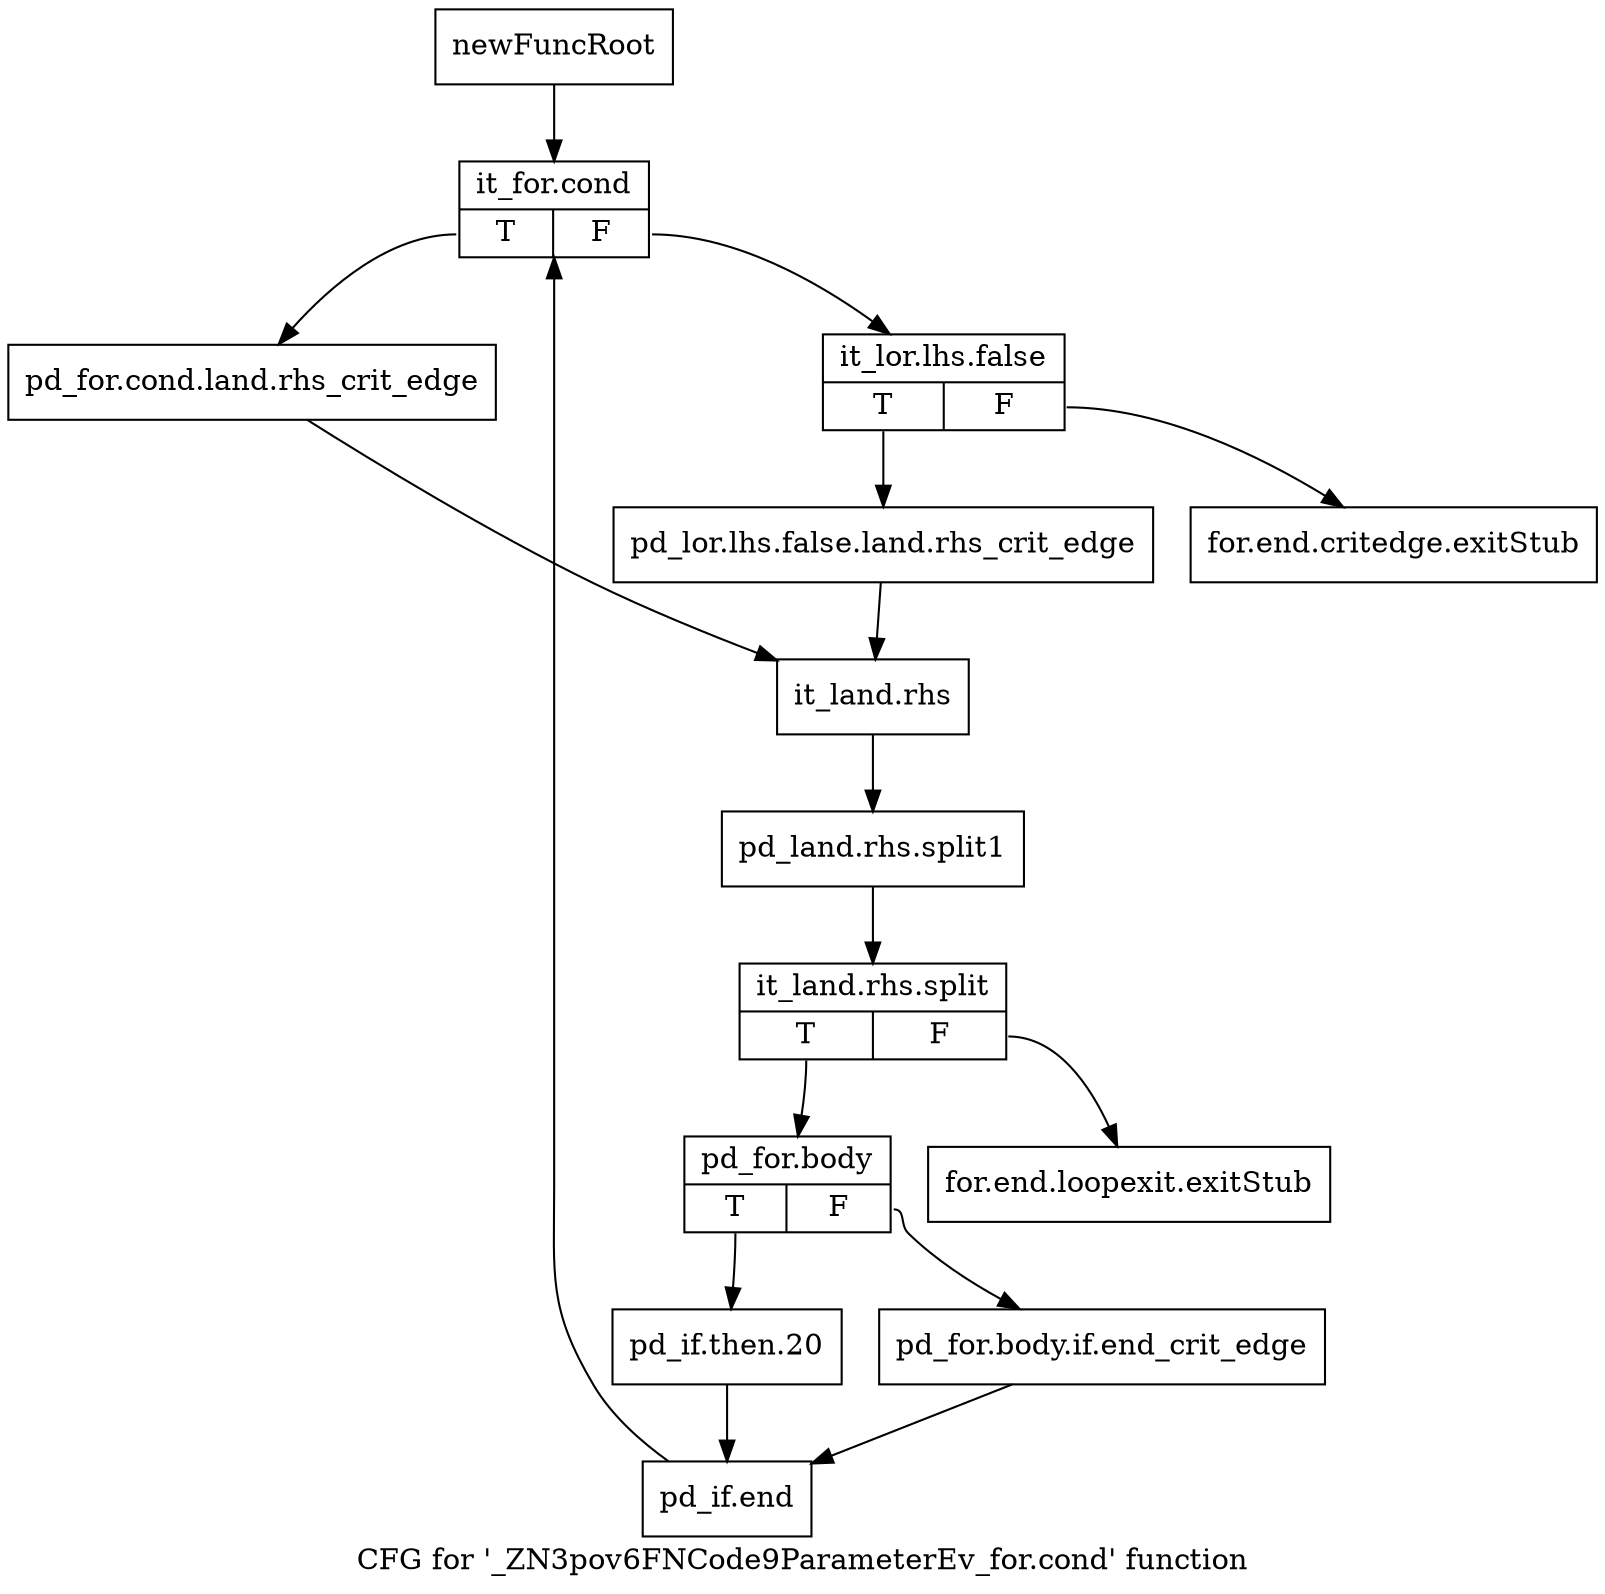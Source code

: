 digraph "CFG for '_ZN3pov6FNCode9ParameterEv_for.cond' function" {
	label="CFG for '_ZN3pov6FNCode9ParameterEv_for.cond' function";

	Node0x2416410 [shape=record,label="{newFuncRoot}"];
	Node0x2416410 -> Node0x2416500;
	Node0x2416460 [shape=record,label="{for.end.critedge.exitStub}"];
	Node0x24164b0 [shape=record,label="{for.end.loopexit.exitStub}"];
	Node0x2416500 [shape=record,label="{it_for.cond|{<s0>T|<s1>F}}"];
	Node0x2416500:s0 -> Node0x24165f0;
	Node0x2416500:s1 -> Node0x2416550;
	Node0x2416550 [shape=record,label="{it_lor.lhs.false|{<s0>T|<s1>F}}"];
	Node0x2416550:s0 -> Node0x24165a0;
	Node0x2416550:s1 -> Node0x2416460;
	Node0x24165a0 [shape=record,label="{pd_lor.lhs.false.land.rhs_crit_edge}"];
	Node0x24165a0 -> Node0x2416640;
	Node0x24165f0 [shape=record,label="{pd_for.cond.land.rhs_crit_edge}"];
	Node0x24165f0 -> Node0x2416640;
	Node0x2416640 [shape=record,label="{it_land.rhs}"];
	Node0x2416640 -> Node0x376d7b0;
	Node0x376d7b0 [shape=record,label="{pd_land.rhs.split1}"];
	Node0x376d7b0 -> Node0x36aca90;
	Node0x36aca90 [shape=record,label="{it_land.rhs.split|{<s0>T|<s1>F}}"];
	Node0x36aca90:s0 -> Node0x2416690;
	Node0x36aca90:s1 -> Node0x24164b0;
	Node0x2416690 [shape=record,label="{pd_for.body|{<s0>T|<s1>F}}"];
	Node0x2416690:s0 -> Node0x2416730;
	Node0x2416690:s1 -> Node0x24166e0;
	Node0x24166e0 [shape=record,label="{pd_for.body.if.end_crit_edge}"];
	Node0x24166e0 -> Node0x2416780;
	Node0x2416730 [shape=record,label="{pd_if.then.20}"];
	Node0x2416730 -> Node0x2416780;
	Node0x2416780 [shape=record,label="{pd_if.end}"];
	Node0x2416780 -> Node0x2416500;
}
